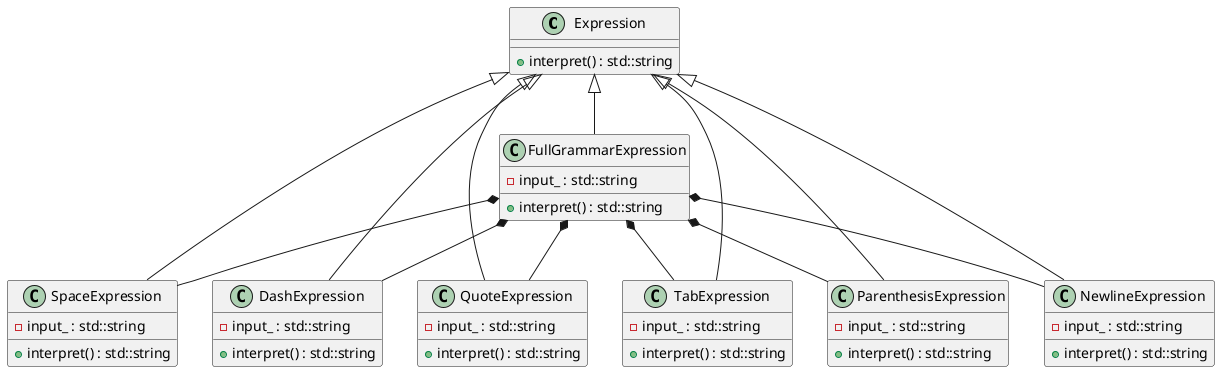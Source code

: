 @startuml

class Expression {
  +interpret() : std::string
}

class SpaceExpression {
  -input_ : std::string
  +interpret() : std::string
}

class DashExpression {
  -input_ : std::string
  +interpret() : std::string
}

class QuoteExpression {
  -input_ : std::string
  +interpret() : std::string
}

class TabExpression {
  -input_ : std::string
  +interpret() : std::string
}

class ParenthesisExpression {
  -input_ : std::string
  +interpret() : std::string
}

class NewlineExpression {
  -input_ : std::string
  +interpret() : std::string
}

class FullGrammarExpression {
  -input_ : std::string
  +interpret() : std::string
}


Expression <|-- SpaceExpression
Expression <|-- DashExpression
Expression <|-- QuoteExpression
Expression <|-- TabExpression
Expression <|-- ParenthesisExpression
Expression <|-- NewlineExpression
Expression <|-- FullGrammarExpression

FullGrammarExpression *-- SpaceExpression
FullGrammarExpression *-- DashExpression
FullGrammarExpression *-- QuoteExpression
FullGrammarExpression *-- TabExpression
FullGrammarExpression *-- ParenthesisExpression
FullGrammarExpression *-- NewlineExpression